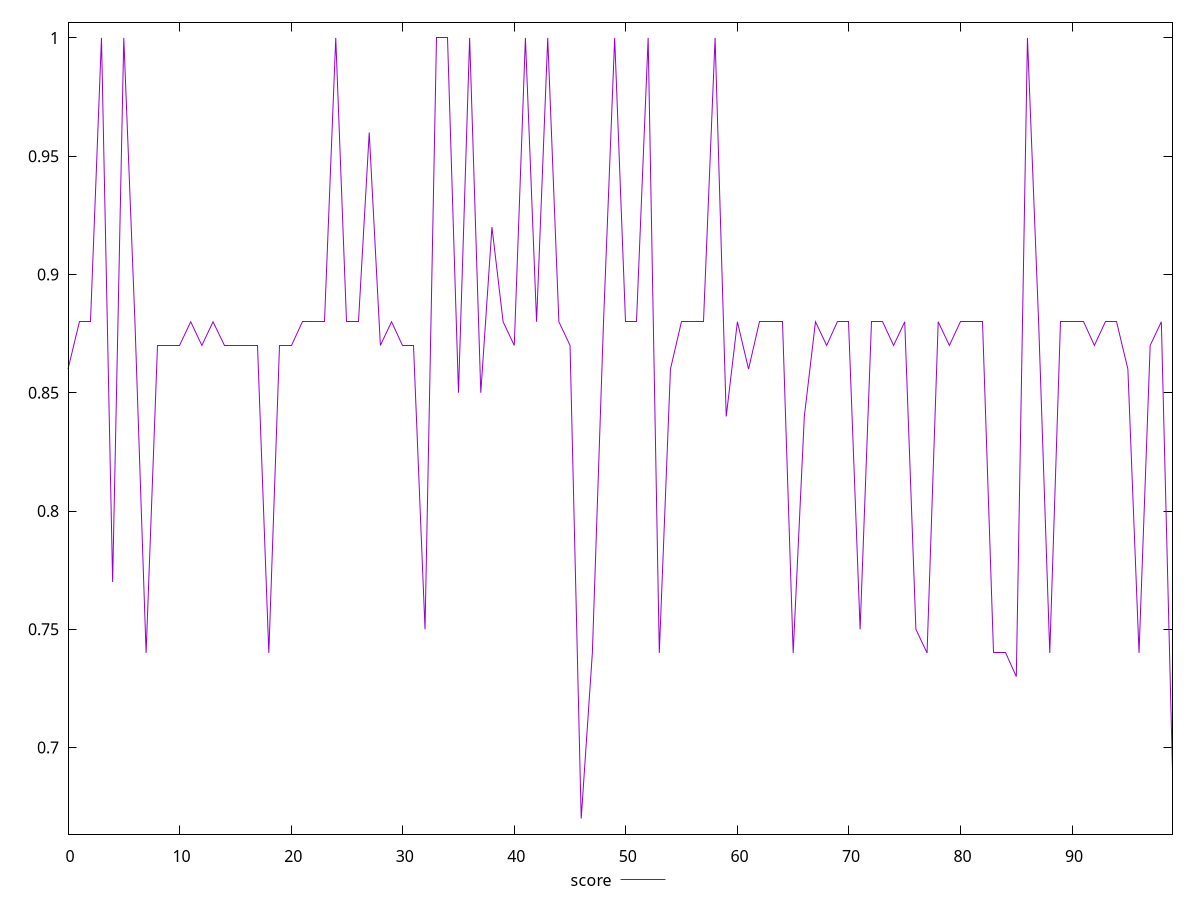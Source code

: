 reset

$score <<EOF
0 0.86
1 0.88
2 0.88
3 1
4 0.77
5 1
6 0.88
7 0.74
8 0.87
9 0.87
10 0.87
11 0.88
12 0.87
13 0.88
14 0.87
15 0.87
16 0.87
17 0.87
18 0.74
19 0.87
20 0.87
21 0.88
22 0.88
23 0.88
24 1
25 0.88
26 0.88
27 0.96
28 0.87
29 0.88
30 0.87
31 0.87
32 0.75
33 1
34 1
35 0.85
36 1
37 0.85
38 0.92
39 0.88
40 0.87
41 1
42 0.88
43 1
44 0.88
45 0.87
46 0.67
47 0.74
48 0.88
49 1
50 0.88
51 0.88
52 1
53 0.74
54 0.86
55 0.88
56 0.88
57 0.88
58 1
59 0.84
60 0.88
61 0.86
62 0.88
63 0.88
64 0.88
65 0.74
66 0.84
67 0.88
68 0.87
69 0.88
70 0.88
71 0.75
72 0.88
73 0.88
74 0.87
75 0.88
76 0.75
77 0.74
78 0.88
79 0.87
80 0.88
81 0.88
82 0.88
83 0.74
84 0.74
85 0.73
86 1
87 0.88
88 0.74
89 0.88
90 0.88
91 0.88
92 0.87
93 0.88
94 0.88
95 0.86
96 0.74
97 0.87
98 0.88
99 0.69
EOF

set key outside below
set xrange [0:99]
set yrange [0.6634:1.0066]
set trange [0.6634:1.0066]
set terminal svg size 640, 500 enhanced background rgb 'white'
set output "report_00013_2021-02-09T12-04-24.940Z/offscreen-images/samples/pages+cached/score/values.svg"

plot $score title "score" with line

reset
